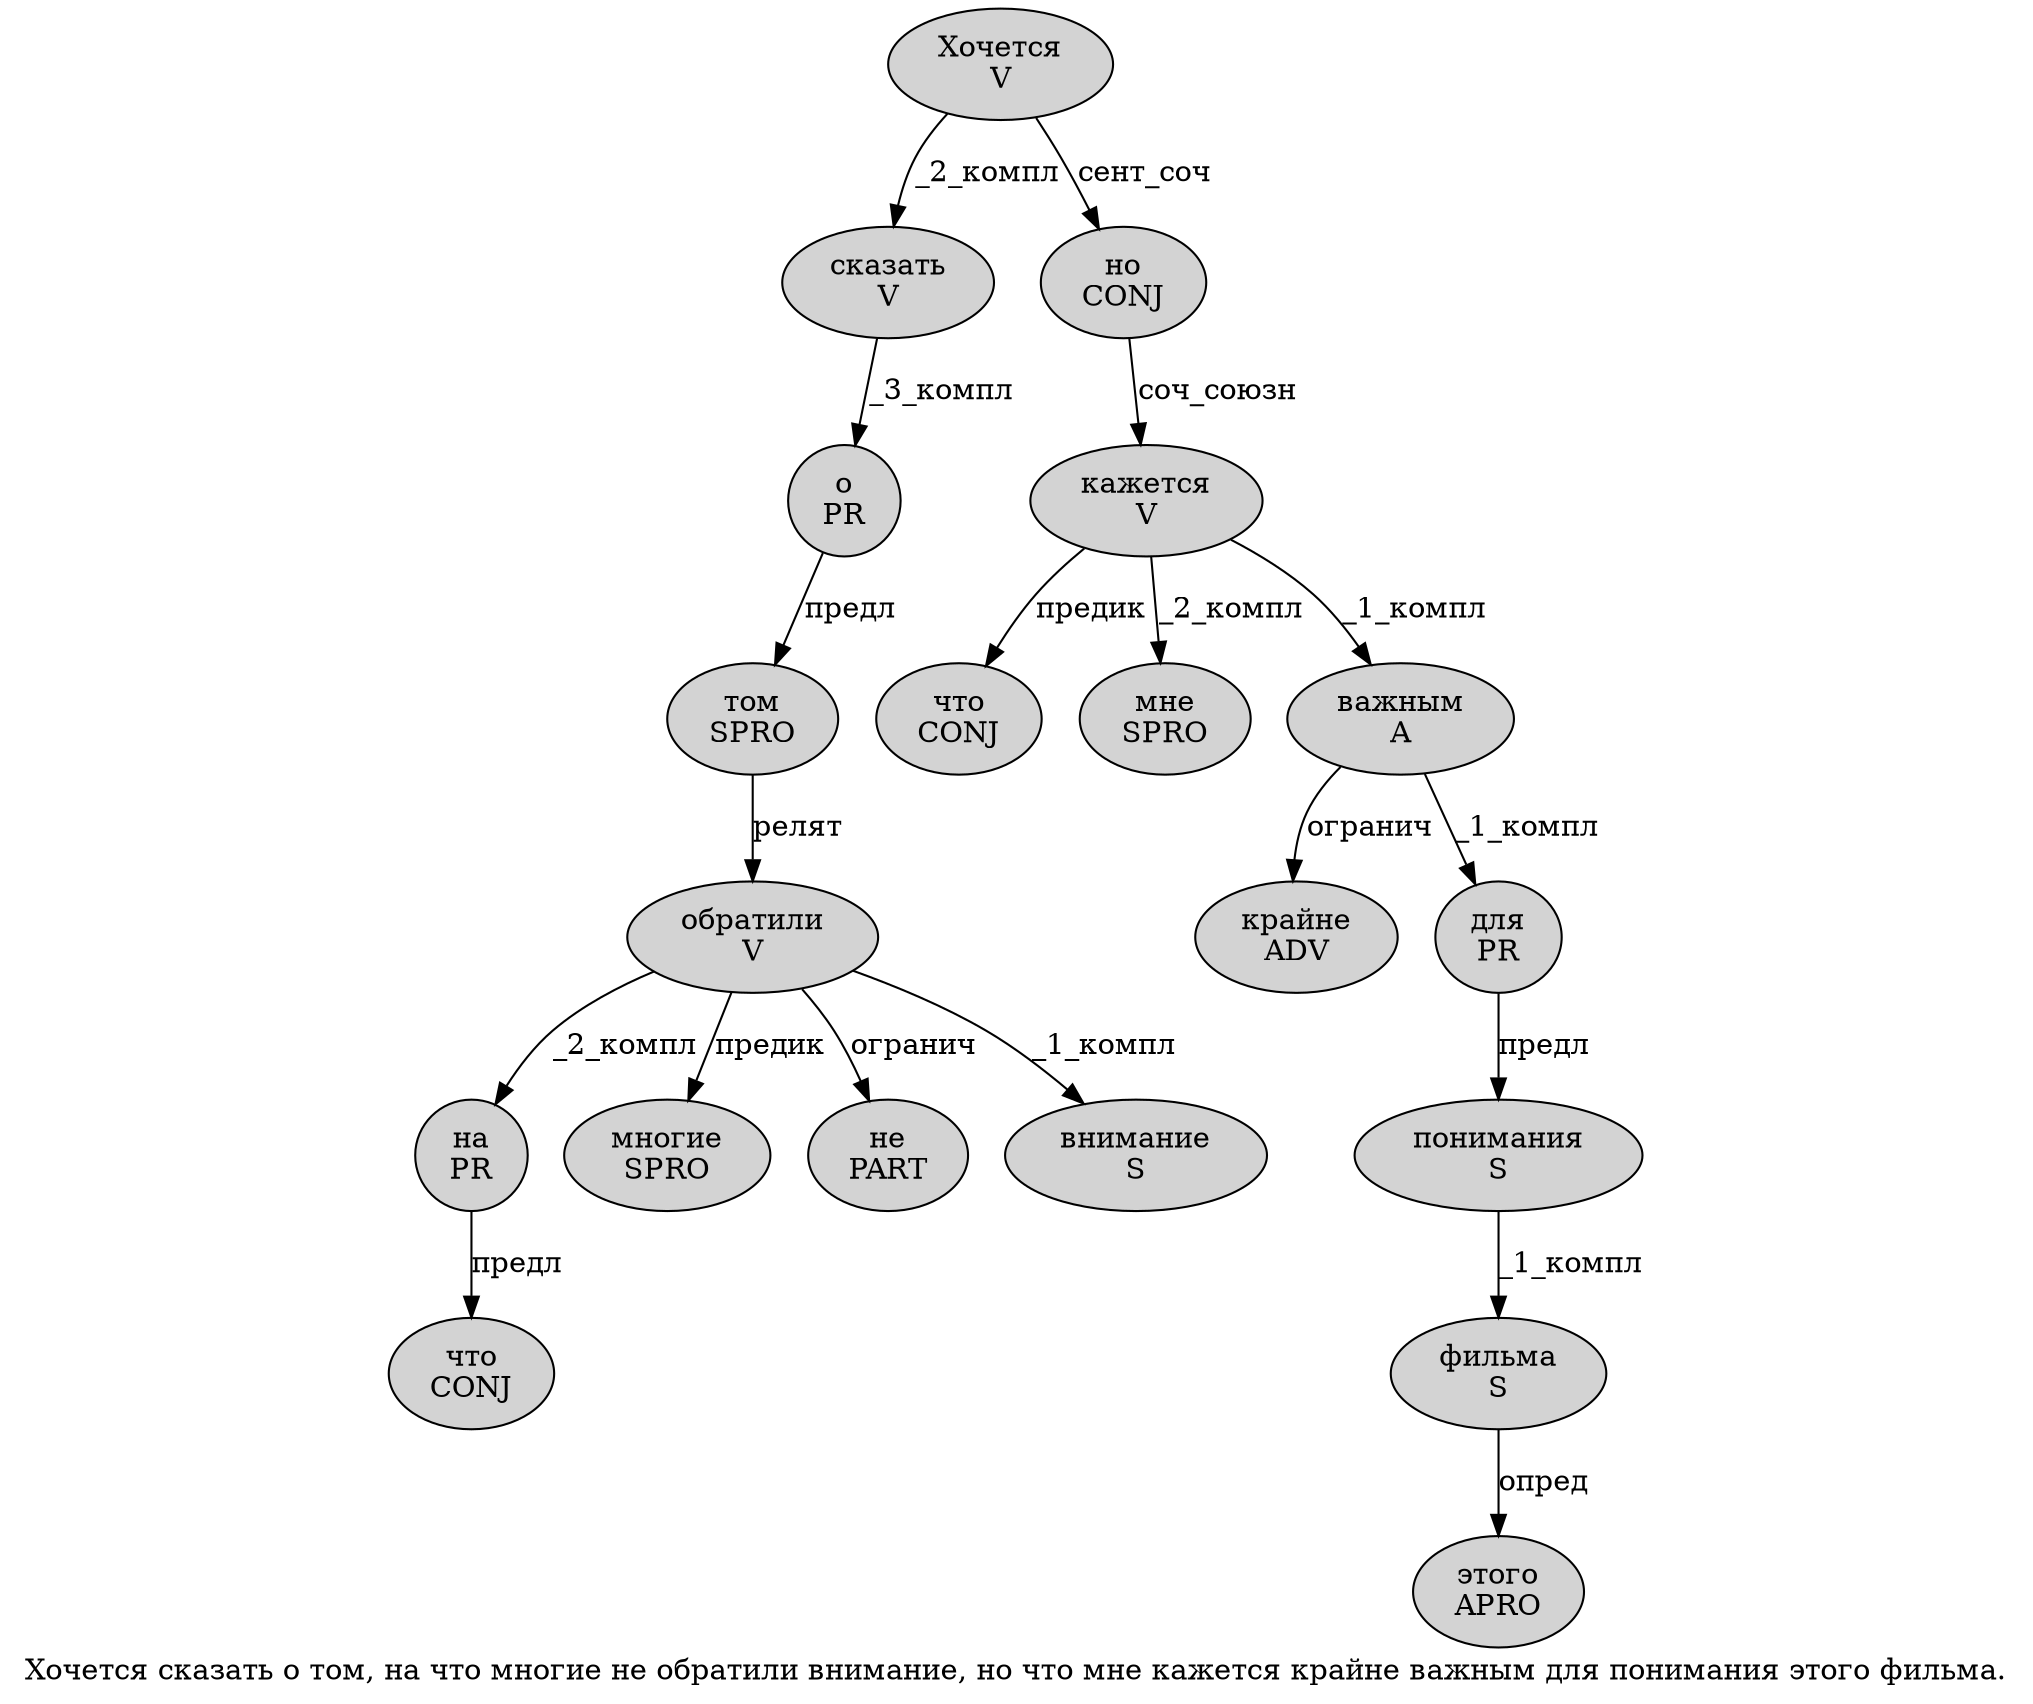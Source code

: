 digraph SENTENCE_888 {
	graph [label="Хочется сказать о том, на что многие не обратили внимание, но что мне кажется крайне важным для понимания этого фильма."]
	node [style=filled]
		0 [label="Хочется
V" color="" fillcolor=lightgray penwidth=1 shape=ellipse]
		1 [label="сказать
V" color="" fillcolor=lightgray penwidth=1 shape=ellipse]
		2 [label="о
PR" color="" fillcolor=lightgray penwidth=1 shape=ellipse]
		3 [label="том
SPRO" color="" fillcolor=lightgray penwidth=1 shape=ellipse]
		5 [label="на
PR" color="" fillcolor=lightgray penwidth=1 shape=ellipse]
		6 [label="что
CONJ" color="" fillcolor=lightgray penwidth=1 shape=ellipse]
		7 [label="многие
SPRO" color="" fillcolor=lightgray penwidth=1 shape=ellipse]
		8 [label="не
PART" color="" fillcolor=lightgray penwidth=1 shape=ellipse]
		9 [label="обратили
V" color="" fillcolor=lightgray penwidth=1 shape=ellipse]
		10 [label="внимание
S" color="" fillcolor=lightgray penwidth=1 shape=ellipse]
		12 [label="но
CONJ" color="" fillcolor=lightgray penwidth=1 shape=ellipse]
		13 [label="что
CONJ" color="" fillcolor=lightgray penwidth=1 shape=ellipse]
		14 [label="мне
SPRO" color="" fillcolor=lightgray penwidth=1 shape=ellipse]
		15 [label="кажется
V" color="" fillcolor=lightgray penwidth=1 shape=ellipse]
		16 [label="крайне
ADV" color="" fillcolor=lightgray penwidth=1 shape=ellipse]
		17 [label="важным
A" color="" fillcolor=lightgray penwidth=1 shape=ellipse]
		18 [label="для
PR" color="" fillcolor=lightgray penwidth=1 shape=ellipse]
		19 [label="понимания
S" color="" fillcolor=lightgray penwidth=1 shape=ellipse]
		20 [label="этого
APRO" color="" fillcolor=lightgray penwidth=1 shape=ellipse]
		21 [label="фильма
S" color="" fillcolor=lightgray penwidth=1 shape=ellipse]
			19 -> 21 [label="_1_компл"]
			5 -> 6 [label="предл"]
			15 -> 13 [label="предик"]
			15 -> 14 [label="_2_компл"]
			15 -> 17 [label="_1_компл"]
			1 -> 2 [label="_3_компл"]
			17 -> 16 [label="огранич"]
			17 -> 18 [label="_1_компл"]
			9 -> 5 [label="_2_компл"]
			9 -> 7 [label="предик"]
			9 -> 8 [label="огранич"]
			9 -> 10 [label="_1_компл"]
			18 -> 19 [label="предл"]
			2 -> 3 [label="предл"]
			3 -> 9 [label="релят"]
			0 -> 1 [label="_2_компл"]
			0 -> 12 [label="сент_соч"]
			21 -> 20 [label="опред"]
			12 -> 15 [label="соч_союзн"]
}